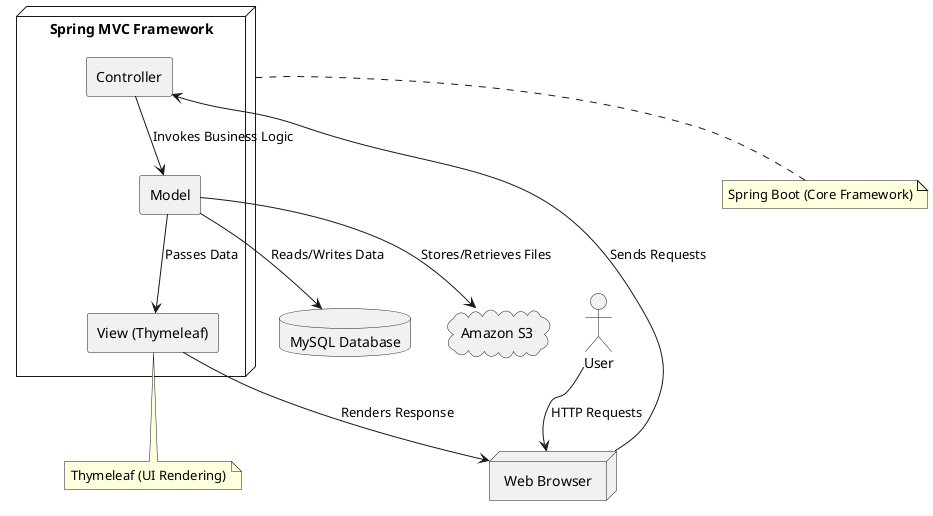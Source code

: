 @startuml
skinparam componentStyle rectangle

actor User as user
node "Web Browser" as browser

node "Spring MVC Framework" as mvc {
    rectangle "Controller" as controller
    rectangle "Model" as model
    rectangle "View (Thymeleaf)" as view
}

database "MySQL Database" as mysql
cloud "Amazon S3" as s3

' Connections
user --> browser : HTTP Requests
browser --> controller : Sends Requests
controller --> model : Invokes Business Logic
model --> mysql : Reads/Writes Data
model --> s3 : Stores/Retrieves Files
model --> view : Passes Data
view --> browser : Renders Response

' Technologies
note bottom of view
Thymeleaf (UI Rendering)
end note

note bottom of mvc
Spring Boot (Core Framework)
end note

@enduml